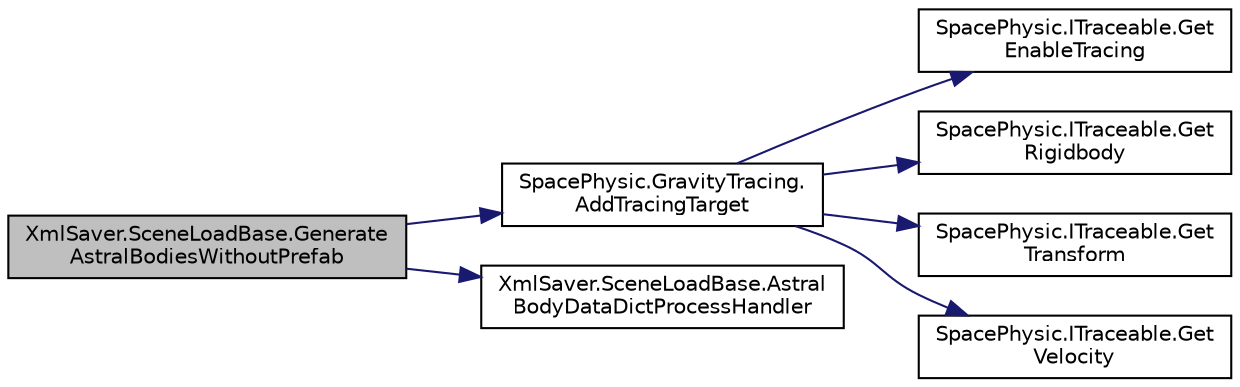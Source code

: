 digraph "XmlSaver.SceneLoadBase.GenerateAstralBodiesWithoutPrefab"
{
 // INTERACTIVE_SVG=YES
 // LATEX_PDF_SIZE
  edge [fontname="Helvetica",fontsize="10",labelfontname="Helvetica",labelfontsize="10"];
  node [fontname="Helvetica",fontsize="10",shape=record];
  rankdir="LR";
  Node1 [label="XmlSaver.SceneLoadBase.Generate\lAstralBodiesWithoutPrefab",height=0.2,width=0.4,color="black", fillcolor="grey75", style="filled", fontcolor="black",tooltip=" "];
  Node1 -> Node2 [color="midnightblue",fontsize="10",style="solid",fontname="Helvetica"];
  Node2 [label="SpacePhysic.GravityTracing.\lAddTracingTarget",height=0.2,width=0.4,color="black", fillcolor="white", style="filled",URL="$class_space_physic_1_1_gravity_tracing.html#a3d63db3c84aef11ca64e85e99d32cbd3",tooltip="增加追踪实体"];
  Node2 -> Node3 [color="midnightblue",fontsize="10",style="solid",fontname="Helvetica"];
  Node3 [label="SpacePhysic.ITraceable.Get\lEnableTracing",height=0.2,width=0.4,color="black", fillcolor="white", style="filled",URL="$interface_space_physic_1_1_i_traceable.html#ac1691c3526225e0c42f1cfc696605730",tooltip=" "];
  Node2 -> Node4 [color="midnightblue",fontsize="10",style="solid",fontname="Helvetica"];
  Node4 [label="SpacePhysic.ITraceable.Get\lRigidbody",height=0.2,width=0.4,color="black", fillcolor="white", style="filled",URL="$interface_space_physic_1_1_i_traceable.html#aa78b28ab82f702a832d0004bd13eb227",tooltip=" "];
  Node2 -> Node5 [color="midnightblue",fontsize="10",style="solid",fontname="Helvetica"];
  Node5 [label="SpacePhysic.ITraceable.Get\lTransform",height=0.2,width=0.4,color="black", fillcolor="white", style="filled",URL="$interface_space_physic_1_1_i_traceable.html#a53c8890effec964fa2245908e79016c4",tooltip=" "];
  Node2 -> Node6 [color="midnightblue",fontsize="10",style="solid",fontname="Helvetica"];
  Node6 [label="SpacePhysic.ITraceable.Get\lVelocity",height=0.2,width=0.4,color="black", fillcolor="white", style="filled",URL="$interface_space_physic_1_1_i_traceable.html#a8c908476fbe6acf4aaf2e7594537dddb",tooltip=" "];
  Node1 -> Node7 [color="midnightblue",fontsize="10",style="solid",fontname="Helvetica"];
  Node7 [label="XmlSaver.SceneLoadBase.Astral\lBodyDataDictProcessHandler",height=0.2,width=0.4,color="black", fillcolor="white", style="filled",URL="$class_xml_saver_1_1_scene_load_base.html#af64d887f786cc6524c2f6a90eb2fa859",tooltip="星体数据处理委托"];
}
